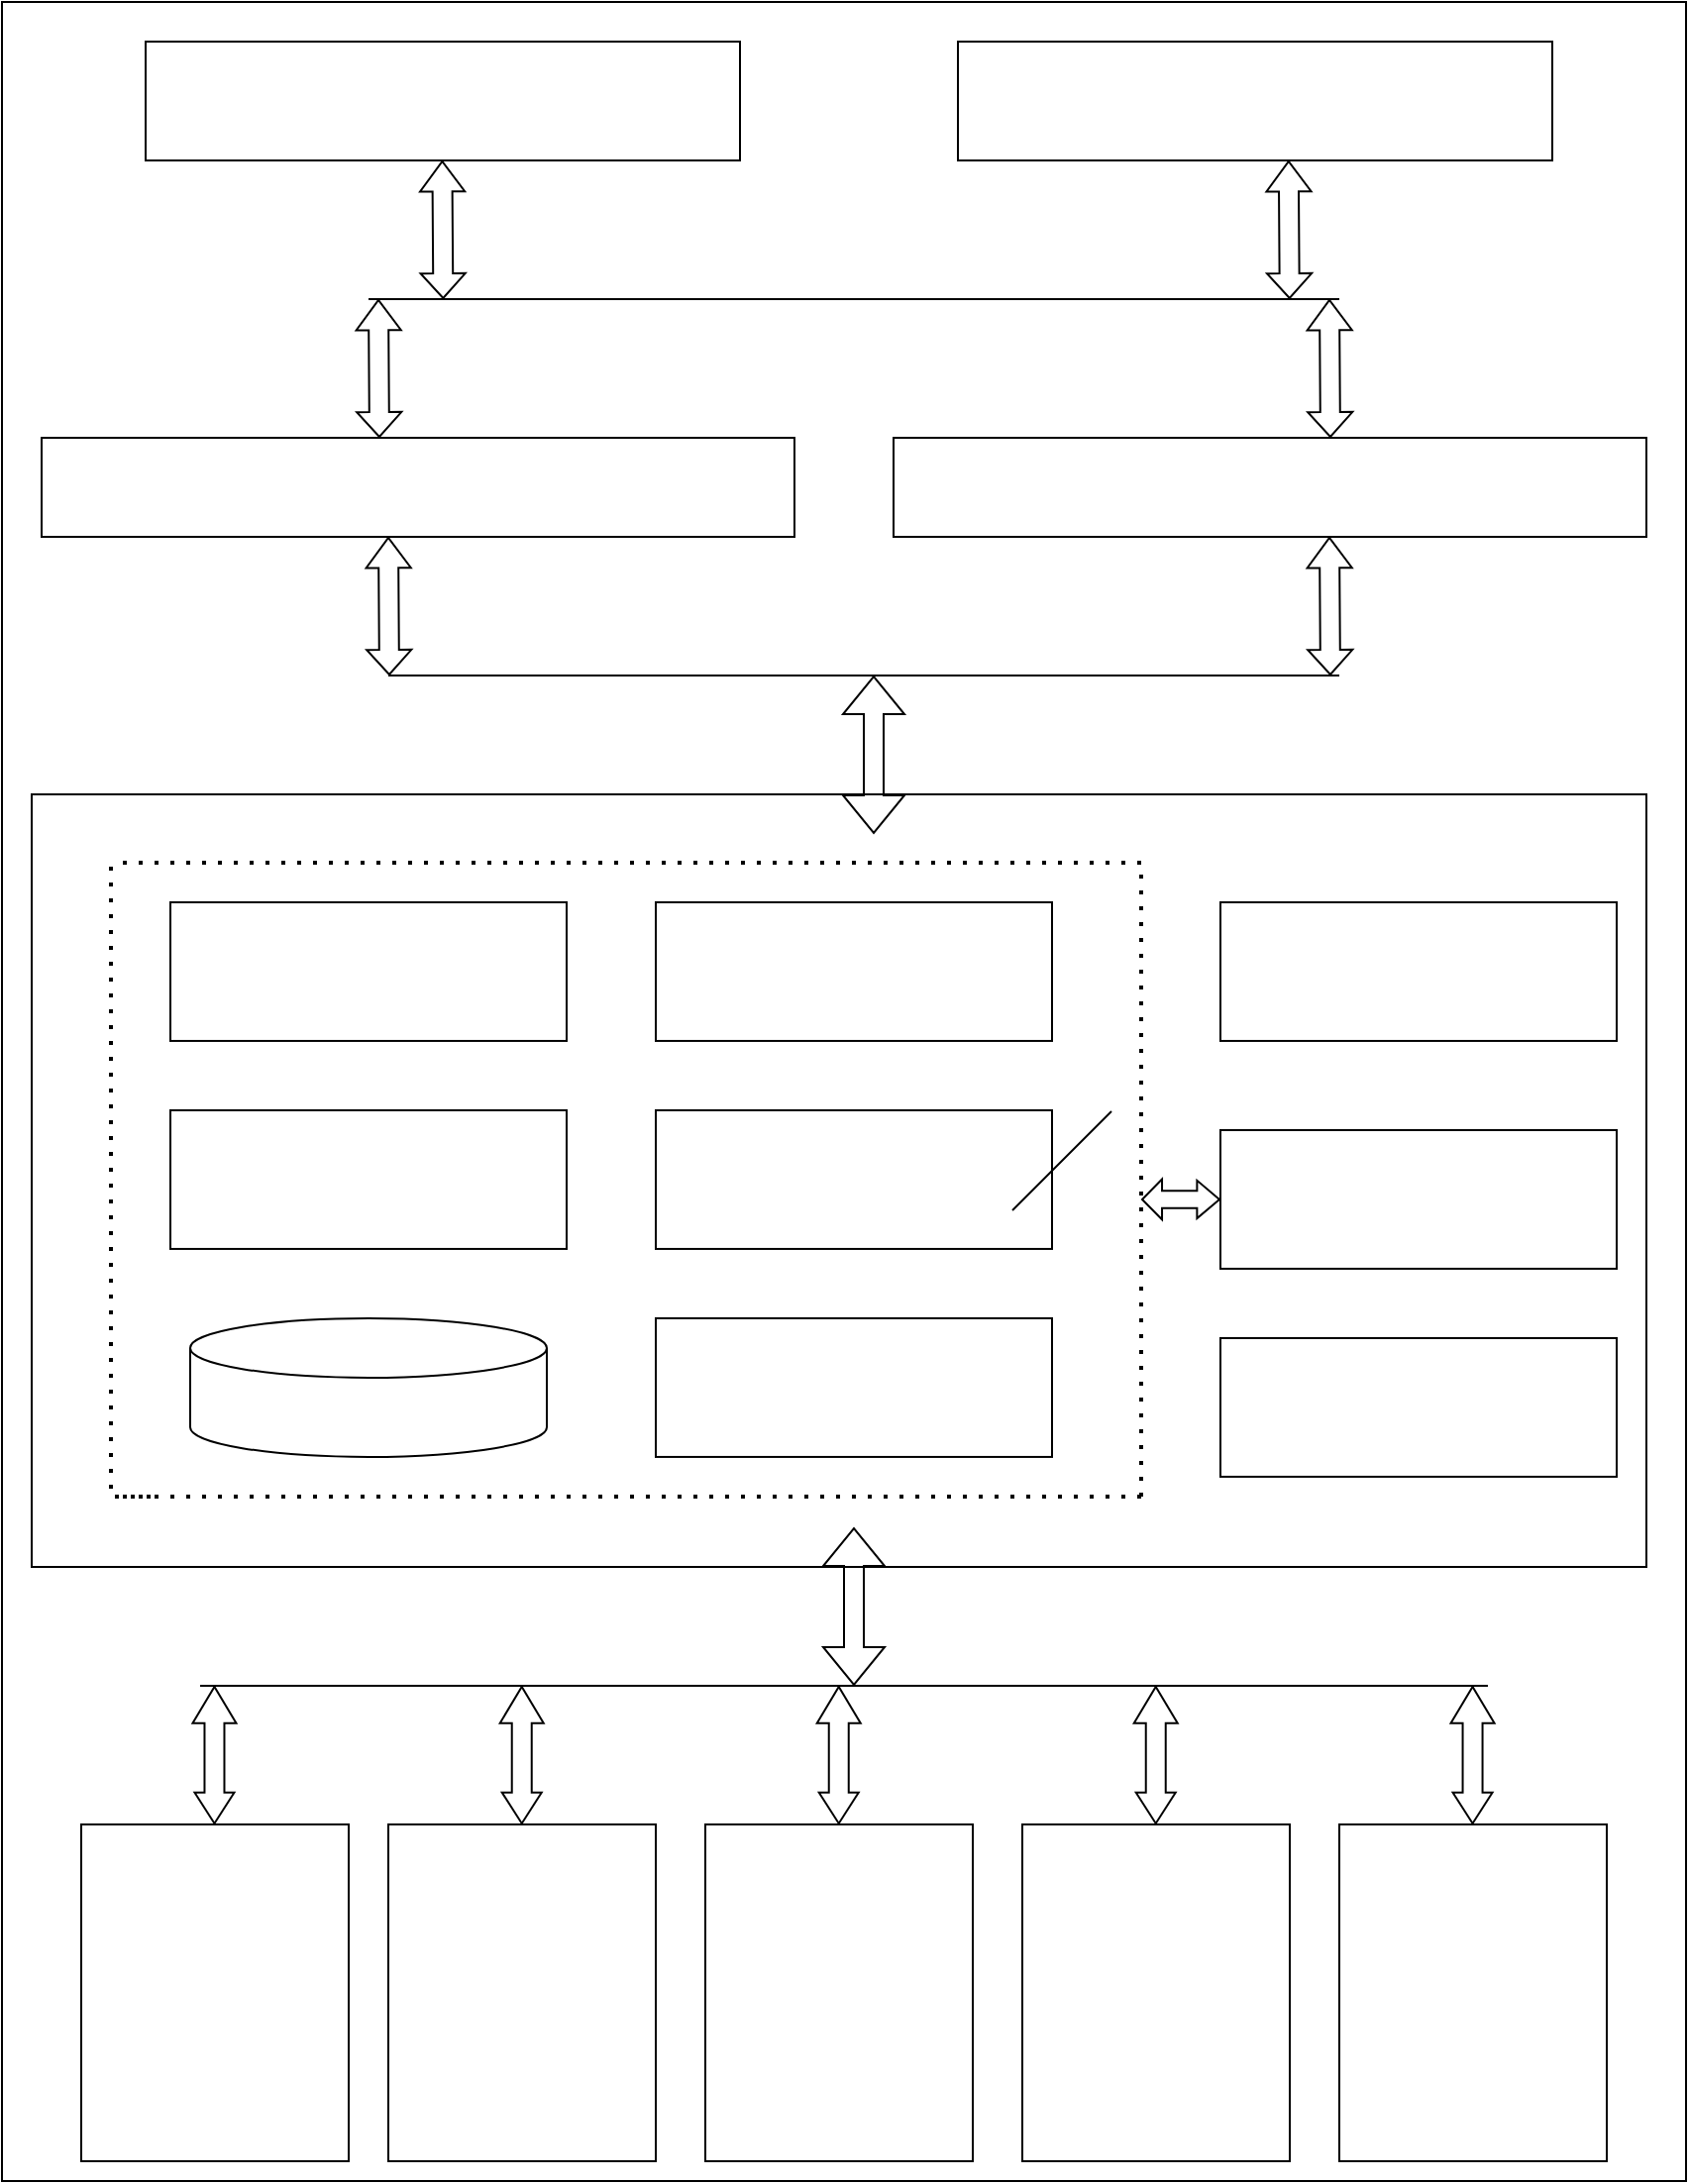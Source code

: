 <mxfile version="24.8.6">
  <diagram name="Page-1" id="iTgts1VnAsMz26OTuCo9">
    <mxGraphModel dx="2316" dy="1256" grid="1" gridSize="10" guides="1" tooltips="1" connect="1" arrows="1" fold="1" page="1" pageScale="1" pageWidth="850" pageHeight="1100" math="0" shadow="0">
      <root>
        <mxCell id="0" />
        <mxCell id="1" parent="0" />
        <mxCell id="Re3fKUx1gdU6Vn7hYWIt-64" value="" style="rounded=0;whiteSpace=wrap;html=1;" parent="1" vertex="1">
          <mxGeometry width="850" height="1100" as="geometry" />
        </mxCell>
        <mxCell id="Re3fKUx1gdU6Vn7hYWIt-2" value="" style="rounded=0;whiteSpace=wrap;html=1;" parent="1" vertex="1">
          <mxGeometry x="72.5" y="20" width="300" height="60" as="geometry" />
        </mxCell>
        <mxCell id="Re3fKUx1gdU6Vn7hYWIt-3" value="" style="shape=flexArrow;endArrow=classic;startArrow=classic;html=1;rounded=0;startWidth=11.579;startSize=3.835;endWidth=11.579;endSize=4.722;" parent="1" edge="1">
          <mxGeometry width="100" height="100" relative="1" as="geometry">
            <mxPoint x="222.69" y="150" as="sourcePoint" />
            <mxPoint x="222.21" y="80" as="targetPoint" />
          </mxGeometry>
        </mxCell>
        <mxCell id="Re3fKUx1gdU6Vn7hYWIt-4" value="" style="rounded=0;whiteSpace=wrap;html=1;" parent="1" vertex="1">
          <mxGeometry x="482.5" y="20" width="300" height="60" as="geometry" />
        </mxCell>
        <mxCell id="Re3fKUx1gdU6Vn7hYWIt-6" value="" style="endArrow=none;html=1;rounded=0;" parent="1" edge="1">
          <mxGeometry width="50" height="50" relative="1" as="geometry">
            <mxPoint x="185" y="150" as="sourcePoint" />
            <mxPoint x="675" y="150" as="targetPoint" />
          </mxGeometry>
        </mxCell>
        <mxCell id="Re3fKUx1gdU6Vn7hYWIt-11" value="" style="rounded=0;whiteSpace=wrap;html=1;" parent="1" vertex="1">
          <mxGeometry x="20" y="220" width="380" height="50" as="geometry" />
        </mxCell>
        <mxCell id="Re3fKUx1gdU6Vn7hYWIt-13" value="" style="endArrow=none;html=1;rounded=0;" parent="1" edge="1">
          <mxGeometry width="50" height="50" relative="1" as="geometry">
            <mxPoint x="195" y="340" as="sourcePoint" />
            <mxPoint x="675" y="340" as="targetPoint" />
          </mxGeometry>
        </mxCell>
        <mxCell id="Re3fKUx1gdU6Vn7hYWIt-21" value="" style="rounded=0;whiteSpace=wrap;html=1;" parent="1" vertex="1">
          <mxGeometry x="15" y="400" width="815" height="390" as="geometry" />
        </mxCell>
        <mxCell id="Re3fKUx1gdU6Vn7hYWIt-25" value="" style="rounded=0;whiteSpace=wrap;html=1;" parent="1" vertex="1">
          <mxGeometry x="40" y="920" width="135" height="170" as="geometry" />
        </mxCell>
        <mxCell id="Re3fKUx1gdU6Vn7hYWIt-29" value="" style="rounded=0;whiteSpace=wrap;html=1;" parent="1" vertex="1">
          <mxGeometry x="195" y="920" width="135" height="170" as="geometry" />
        </mxCell>
        <mxCell id="Re3fKUx1gdU6Vn7hYWIt-30" value="" style="rounded=0;whiteSpace=wrap;html=1;" parent="1" vertex="1">
          <mxGeometry x="355" y="920" width="135" height="170" as="geometry" />
        </mxCell>
        <mxCell id="Re3fKUx1gdU6Vn7hYWIt-32" value="" style="rounded=0;whiteSpace=wrap;html=1;" parent="1" vertex="1">
          <mxGeometry x="515" y="920" width="135" height="170" as="geometry" />
        </mxCell>
        <mxCell id="Re3fKUx1gdU6Vn7hYWIt-33" value="" style="rounded=0;whiteSpace=wrap;html=1;" parent="1" vertex="1">
          <mxGeometry x="675" y="920" width="135" height="170" as="geometry" />
        </mxCell>
        <mxCell id="Re3fKUx1gdU6Vn7hYWIt-34" value="" style="endArrow=none;html=1;rounded=0;" parent="1" edge="1">
          <mxGeometry width="50" height="50" relative="1" as="geometry">
            <mxPoint x="100" y="850" as="sourcePoint" />
            <mxPoint x="750" y="850" as="targetPoint" />
          </mxGeometry>
        </mxCell>
        <mxCell id="Re3fKUx1gdU6Vn7hYWIt-35" value="" style="shape=flexArrow;endArrow=classic;startArrow=classic;html=1;rounded=0;startWidth=9;startSize=4.884;endWidth=11;endSize=5.778;" parent="1" edge="1">
          <mxGeometry width="100" height="100" relative="1" as="geometry">
            <mxPoint x="107.24" y="920" as="sourcePoint" />
            <mxPoint x="107.24" y="850" as="targetPoint" />
          </mxGeometry>
        </mxCell>
        <mxCell id="Re3fKUx1gdU6Vn7hYWIt-36" value="" style="shape=flexArrow;endArrow=classic;startArrow=classic;html=1;rounded=0;startWidth=9;startSize=4.884;endWidth=11;endSize=5.778;" parent="1" edge="1">
          <mxGeometry width="100" height="100" relative="1" as="geometry">
            <mxPoint x="742.28" y="920" as="sourcePoint" />
            <mxPoint x="742.28" y="850" as="targetPoint" />
          </mxGeometry>
        </mxCell>
        <mxCell id="Re3fKUx1gdU6Vn7hYWIt-38" value="" style="shape=flexArrow;endArrow=classic;startArrow=classic;html=1;rounded=0;startWidth=9;startSize=4.884;endWidth=11;endSize=5.778;" parent="1" edge="1">
          <mxGeometry width="100" height="100" relative="1" as="geometry">
            <mxPoint x="582.37" y="920" as="sourcePoint" />
            <mxPoint x="582.37" y="850" as="targetPoint" />
          </mxGeometry>
        </mxCell>
        <mxCell id="Re3fKUx1gdU6Vn7hYWIt-39" value="" style="shape=flexArrow;endArrow=classic;startArrow=classic;html=1;rounded=0;startWidth=9;startSize=4.884;endWidth=11;endSize=5.778;" parent="1" edge="1">
          <mxGeometry width="100" height="100" relative="1" as="geometry">
            <mxPoint x="422.37" y="920" as="sourcePoint" />
            <mxPoint x="422.37" y="850" as="targetPoint" />
          </mxGeometry>
        </mxCell>
        <mxCell id="Re3fKUx1gdU6Vn7hYWIt-40" value="" style="shape=flexArrow;endArrow=classic;startArrow=classic;html=1;rounded=0;startWidth=9;startSize=4.884;endWidth=11;endSize=5.778;" parent="1" edge="1">
          <mxGeometry width="100" height="100" relative="1" as="geometry">
            <mxPoint x="262.37" y="920" as="sourcePoint" />
            <mxPoint x="262.37" y="850" as="targetPoint" />
          </mxGeometry>
        </mxCell>
        <mxCell id="Re3fKUx1gdU6Vn7hYWIt-41" value="" style="shape=flexArrow;endArrow=classic;startArrow=classic;html=1;rounded=0;" parent="1" edge="1">
          <mxGeometry width="100" height="100" relative="1" as="geometry">
            <mxPoint x="430" y="850" as="sourcePoint" />
            <mxPoint x="430" y="770" as="targetPoint" />
          </mxGeometry>
        </mxCell>
        <mxCell id="Re3fKUx1gdU6Vn7hYWIt-42" value="" style="rounded=0;whiteSpace=wrap;html=1;" parent="1" vertex="1">
          <mxGeometry x="450" y="220" width="380" height="50" as="geometry" />
        </mxCell>
        <mxCell id="Re3fKUx1gdU6Vn7hYWIt-44" value="" style="endArrow=none;dashed=1;html=1;dashPattern=1 3;strokeWidth=2;rounded=0;" parent="1" edge="1">
          <mxGeometry width="50" height="50" relative="1" as="geometry">
            <mxPoint x="575" y="434.47" as="sourcePoint" />
            <mxPoint x="55" y="434.47" as="targetPoint" />
          </mxGeometry>
        </mxCell>
        <mxCell id="Re3fKUx1gdU6Vn7hYWIt-45" value="" style="endArrow=none;dashed=1;html=1;dashPattern=1 3;strokeWidth=2;rounded=0;" parent="1" edge="1">
          <mxGeometry width="50" height="50" relative="1" as="geometry">
            <mxPoint x="75" y="754.47" as="sourcePoint" />
            <mxPoint x="55" y="434.47" as="targetPoint" />
            <Array as="points">
              <mxPoint x="55" y="754.47" />
            </Array>
          </mxGeometry>
        </mxCell>
        <mxCell id="Re3fKUx1gdU6Vn7hYWIt-49" value="" style="endArrow=none;dashed=1;html=1;dashPattern=1 3;strokeWidth=2;rounded=0;" parent="1" edge="1">
          <mxGeometry width="50" height="50" relative="1" as="geometry">
            <mxPoint x="575" y="754.47" as="sourcePoint" />
            <mxPoint x="60" y="754.47" as="targetPoint" />
          </mxGeometry>
        </mxCell>
        <mxCell id="Re3fKUx1gdU6Vn7hYWIt-50" value="" style="endArrow=none;dashed=1;html=1;dashPattern=1 3;strokeWidth=2;rounded=0;" parent="1" edge="1">
          <mxGeometry width="50" height="50" relative="1" as="geometry">
            <mxPoint x="575" y="754.47" as="sourcePoint" />
            <mxPoint x="575" y="434.47" as="targetPoint" />
            <Array as="points">
              <mxPoint x="575" y="754.47" />
            </Array>
          </mxGeometry>
        </mxCell>
        <mxCell id="Re3fKUx1gdU6Vn7hYWIt-51" value="" style="shape=cylinder3;whiteSpace=wrap;html=1;boundedLbl=1;backgroundOutline=1;size=15;" parent="1" vertex="1">
          <mxGeometry x="95" y="664.47" width="180" height="70" as="geometry" />
        </mxCell>
        <mxCell id="Re3fKUx1gdU6Vn7hYWIt-52" value="" style="rounded=0;whiteSpace=wrap;html=1;" parent="1" vertex="1">
          <mxGeometry x="85" y="454.47" width="200" height="70" as="geometry" />
        </mxCell>
        <mxCell id="Re3fKUx1gdU6Vn7hYWIt-53" value="" style="rounded=0;whiteSpace=wrap;html=1;" parent="1" vertex="1">
          <mxGeometry x="330" y="454.47" width="200" height="70" as="geometry" />
        </mxCell>
        <mxCell id="Re3fKUx1gdU6Vn7hYWIt-55" value="&lt;span style=&quot;color: rgba(0, 0, 0, 0); font-family: monospace; font-size: 0px; text-align: start; text-wrap-mode: nowrap;&quot;&gt;%3CmxGraphModel%3E%3Croot%3E%3CmxCell%20id%3D%220%22%2F%3E%3CmxCell%20id%3D%221%22%20parent%3D%220%22%2F%3E%3CmxCell%20id%3D%222%22%20value%3D%22%22%20style%3D%22rounded%3D0%3BwhiteSpace%3Dwrap%3Bhtml%3D1%3B%22%20vertex%3D%221%22%20parent%3D%221%22%3E%3CmxGeometry%20x%3D%22325%22%20y%3D%22575%22%20width%3D%22200%22%20height%3D%2270%22%20as%3D%22geometry%22%2F%3E%3C%2FmxCell%3E%3C%2Froot%3E%3C%2FmxGraphModel%3E&lt;/span&gt;" style="rounded=0;whiteSpace=wrap;html=1;" parent="1" vertex="1">
          <mxGeometry x="330" y="559.47" width="200" height="70" as="geometry" />
        </mxCell>
        <mxCell id="Re3fKUx1gdU6Vn7hYWIt-56" value="" style="rounded=0;whiteSpace=wrap;html=1;" parent="1" vertex="1">
          <mxGeometry x="330" y="664.47" width="200" height="70" as="geometry" />
        </mxCell>
        <mxCell id="Re3fKUx1gdU6Vn7hYWIt-57" value="&lt;span style=&quot;color: rgba(0, 0, 0, 0); font-family: monospace; font-size: 0px; text-align: start; text-wrap-mode: nowrap;&quot;&gt;%3CmxGraphModel%3E%3Croot%3E%3CmxCell%20id%3D%220%22%2F%3E%3CmxCell%20id%3D%221%22%20parent%3D%220%22%2F%3E%3CmxCell%20id%3D%222%22%20value%3D%22%22%20style%3D%22rounded%3D0%3BwhiteSpace%3Dwrap%3Bhtml%3D1%3B%22%20vertex%3D%221%22%20parent%3D%221%22%3E%3CmxGeometry%20x%3D%22325%22%20y%3D%22575%22%20width%3D%22200%22%20height%3D%2270%22%20as%3D%22geometry%22%2F%3E%3C%2FmxCell%3E%3C%2Froot%3E%3C%2FmxGraphModel%3E&lt;/span&gt;" style="rounded=0;whiteSpace=wrap;html=1;" parent="1" vertex="1">
          <mxGeometry x="85" y="559.47" width="200" height="70" as="geometry" />
        </mxCell>
        <mxCell id="Re3fKUx1gdU6Vn7hYWIt-58" value="" style="shape=flexArrow;endArrow=classic;startArrow=classic;html=1;rounded=0;width=8.772;startSize=3.007;startWidth=10.606;endWidth=9.344;endSize=3.436;entryX=0;entryY=0.5;entryDx=0;entryDy=0;" parent="1" target="Re3fKUx1gdU6Vn7hYWIt-60" edge="1">
          <mxGeometry width="100" height="100" relative="1" as="geometry">
            <mxPoint x="575" y="604.47" as="sourcePoint" />
            <mxPoint x="625" y="594.47" as="targetPoint" />
          </mxGeometry>
        </mxCell>
        <mxCell id="Re3fKUx1gdU6Vn7hYWIt-59" value="" style="rounded=0;whiteSpace=wrap;html=1;" parent="1" vertex="1">
          <mxGeometry x="615" y="454.47" width="200" height="70" as="geometry" />
        </mxCell>
        <mxCell id="Re3fKUx1gdU6Vn7hYWIt-60" value="" style="rounded=0;whiteSpace=wrap;html=1;" parent="1" vertex="1">
          <mxGeometry x="615" y="569.47" width="200" height="70" as="geometry" />
        </mxCell>
        <mxCell id="Re3fKUx1gdU6Vn7hYWIt-61" value="" style="rounded=0;whiteSpace=wrap;html=1;" parent="1" vertex="1">
          <mxGeometry x="615" y="674.47" width="200" height="70" as="geometry" />
        </mxCell>
        <mxCell id="Re3fKUx1gdU6Vn7hYWIt-65" value="" style="shape=flexArrow;endArrow=classic;startArrow=classic;html=1;rounded=0;startWidth=11.579;startSize=3.835;endWidth=11.579;endSize=4.722;" parent="1" edge="1">
          <mxGeometry width="100" height="100" relative="1" as="geometry">
            <mxPoint x="649.89" y="150" as="sourcePoint" />
            <mxPoint x="649.41" y="80" as="targetPoint" />
          </mxGeometry>
        </mxCell>
        <mxCell id="Re3fKUx1gdU6Vn7hYWIt-67" value="" style="shape=flexArrow;endArrow=classic;startArrow=classic;html=1;rounded=0;startWidth=11.579;startSize=3.835;endWidth=11.579;endSize=4.722;" parent="1" edge="1">
          <mxGeometry width="100" height="100" relative="1" as="geometry">
            <mxPoint x="190.48" y="220" as="sourcePoint" />
            <mxPoint x="190" y="150" as="targetPoint" />
          </mxGeometry>
        </mxCell>
        <mxCell id="Re3fKUx1gdU6Vn7hYWIt-68" value="" style="shape=flexArrow;endArrow=classic;startArrow=classic;html=1;rounded=0;startWidth=11.579;startSize=3.835;endWidth=11.579;endSize=4.722;" parent="1" edge="1">
          <mxGeometry width="100" height="100" relative="1" as="geometry">
            <mxPoint x="670.48" y="220" as="sourcePoint" />
            <mxPoint x="670" y="150" as="targetPoint" />
          </mxGeometry>
        </mxCell>
        <mxCell id="Re3fKUx1gdU6Vn7hYWIt-70" value="" style="shape=flexArrow;endArrow=classic;startArrow=classic;html=1;rounded=0;startWidth=11.579;startSize=3.835;endWidth=11.579;endSize=4.722;" parent="1" edge="1">
          <mxGeometry width="100" height="100" relative="1" as="geometry">
            <mxPoint x="195.48" y="340" as="sourcePoint" />
            <mxPoint x="195" y="270" as="targetPoint" />
          </mxGeometry>
        </mxCell>
        <mxCell id="Re3fKUx1gdU6Vn7hYWIt-71" value="" style="shape=flexArrow;endArrow=classic;startArrow=classic;html=1;rounded=0;startWidth=11.579;startSize=3.835;endWidth=11.579;endSize=4.722;" parent="1" edge="1">
          <mxGeometry width="100" height="100" relative="1" as="geometry">
            <mxPoint x="670.48" y="340" as="sourcePoint" />
            <mxPoint x="670" y="270" as="targetPoint" />
          </mxGeometry>
        </mxCell>
        <mxCell id="Re3fKUx1gdU6Vn7hYWIt-73" value="" style="shape=flexArrow;endArrow=classic;startArrow=classic;html=1;rounded=0;" parent="1" edge="1">
          <mxGeometry width="100" height="100" relative="1" as="geometry">
            <mxPoint x="440" y="420" as="sourcePoint" />
            <mxPoint x="440" y="340" as="targetPoint" />
          </mxGeometry>
        </mxCell>
        <mxCell id="4xwlqmESm9mAH4TYBX3t-1" value="" style="endArrow=none;html=1;rounded=0;" edge="1" parent="1">
          <mxGeometry width="50" height="50" relative="1" as="geometry">
            <mxPoint x="510" y="610" as="sourcePoint" />
            <mxPoint x="560" y="560" as="targetPoint" />
          </mxGeometry>
        </mxCell>
      </root>
    </mxGraphModel>
  </diagram>
</mxfile>
